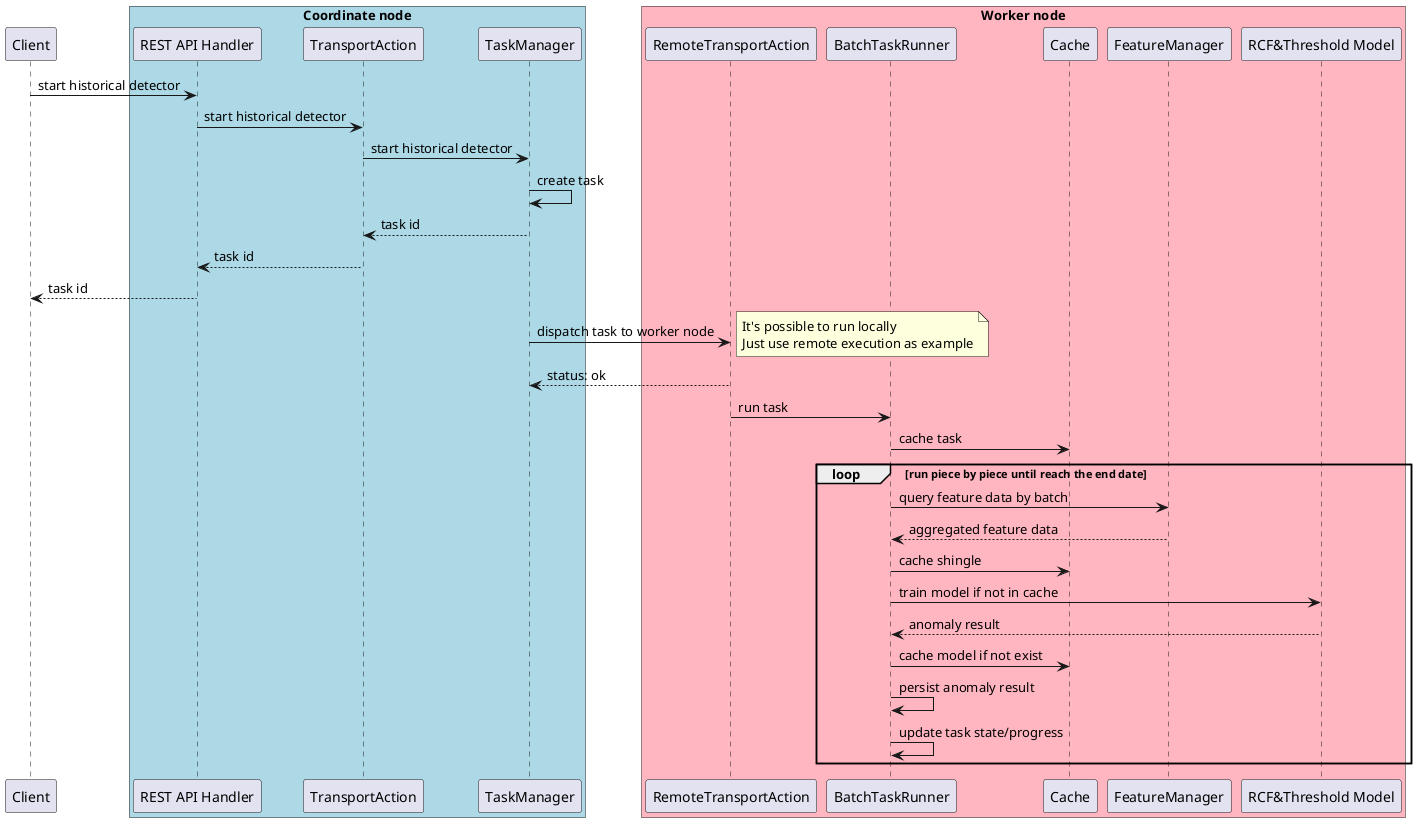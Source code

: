 @startuml
'participant User #LightGreen
'autonumber

'this line can make sure the Client always show as first entity
participant Client

box "Coordinate node" #LightBlue
	participant "REST API Handler"
	participant "TransportAction"
	participant "TaskManager"
end box

box "Worker node" #LightPink
	participant "RemoteTransportAction"
	participant "BatchTaskRunner"
	participant "Cache"
	participant "FeatureManager"
	participant "RCF&Threshold Model"
end box

Client -> "REST API Handler": start historical detector
"REST API Handler" -> "TransportAction": start historical detector
"TransportAction" -> "TaskManager": start historical detector
"TaskManager" -> "TaskManager": create task
"TaskManager" --> "TransportAction": task id
"TransportAction" --> "REST API Handler": task id
"REST API Handler" --> Client: task id

"TaskManager" -> "RemoteTransportAction": dispatch task to worker node
note right
 It's possible to run locally
 Just use remote execution as example
end note
"RemoteTransportAction" --> "TaskManager": status: ok
"RemoteTransportAction" -> "BatchTaskRunner": run task
"BatchTaskRunner" -> "Cache": cache task
loop run piece by piece until reach the end date
    "BatchTaskRunner" -> "FeatureManager": query feature data by batch
    "FeatureManager" --> "BatchTaskRunner": aggregated feature data
    "BatchTaskRunner" -> "Cache": cache shingle
    "BatchTaskRunner" -> "RCF&Threshold Model": train model if not in cache
    "RCF&Threshold Model" --> "BatchTaskRunner": anomaly result
    "BatchTaskRunner" -> Cache: cache model if not exist
    "BatchTaskRunner" -> "BatchTaskRunner": persist anomaly result
    "BatchTaskRunner" -> "BatchTaskRunner": update task state/progress
end
@enduml
